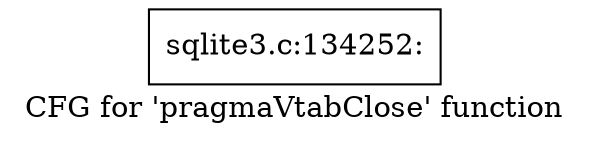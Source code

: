 digraph "CFG for 'pragmaVtabClose' function" {
	label="CFG for 'pragmaVtabClose' function";

	Node0x55c0f8696540 [shape=record,label="{sqlite3.c:134252:}"];
}
